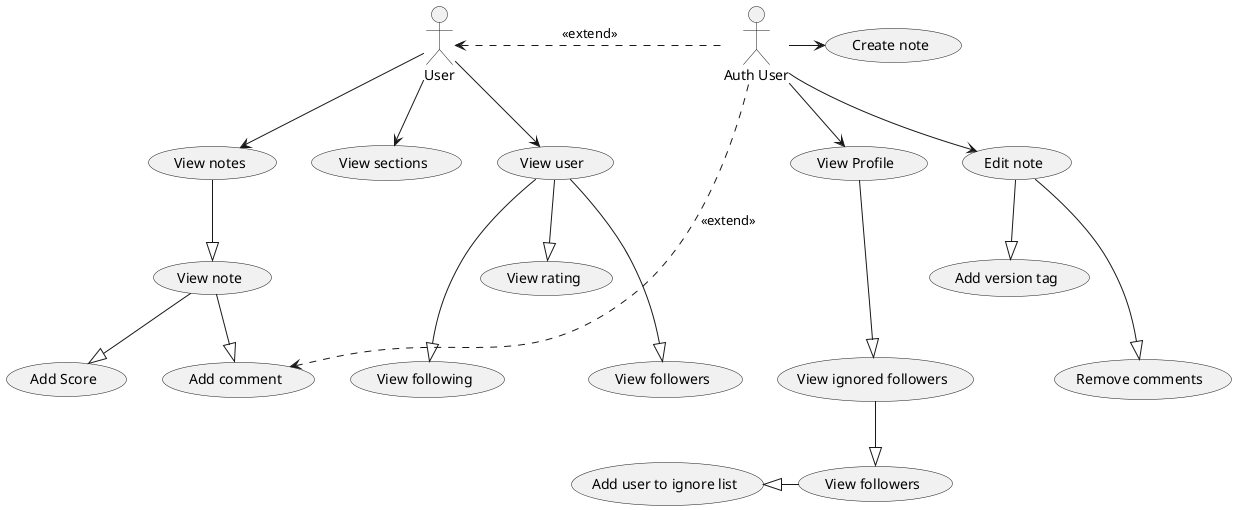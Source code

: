 @startuml
(View sections) as SV
(View notes) as NVS
(View note) as NV
(Create note) as NC
(Edit note) as NE
(Add comment) as CA
(View ignored followers) as VIU
(Add user to ignore list) as AIU
(View Profile) as PV
(View user) as UV
:Auth User: as AUser

(View followers) as FR
(View followers) as AFR
(View following) as F
(Add version tag) as AVT
(Remove comments) as RC
(Add Score) as SC
(View rating) as RV

User --> SV
User --> NVS
NVS --|> NV
NV --|> SC
NV --|> CA
User --> UV
UV ---|> FR
UV ---|> F
UV --|> RV

AUser --> PV
PV ---|> VIU
VIU --|> AFR
AIU <|- AFR
AUser -> NC
AUser --> NE
AUser ..> CA : <<extend>>


User <. AUser : <<extend>>

NE --|> AVT
NE ---|> RC

@enduml